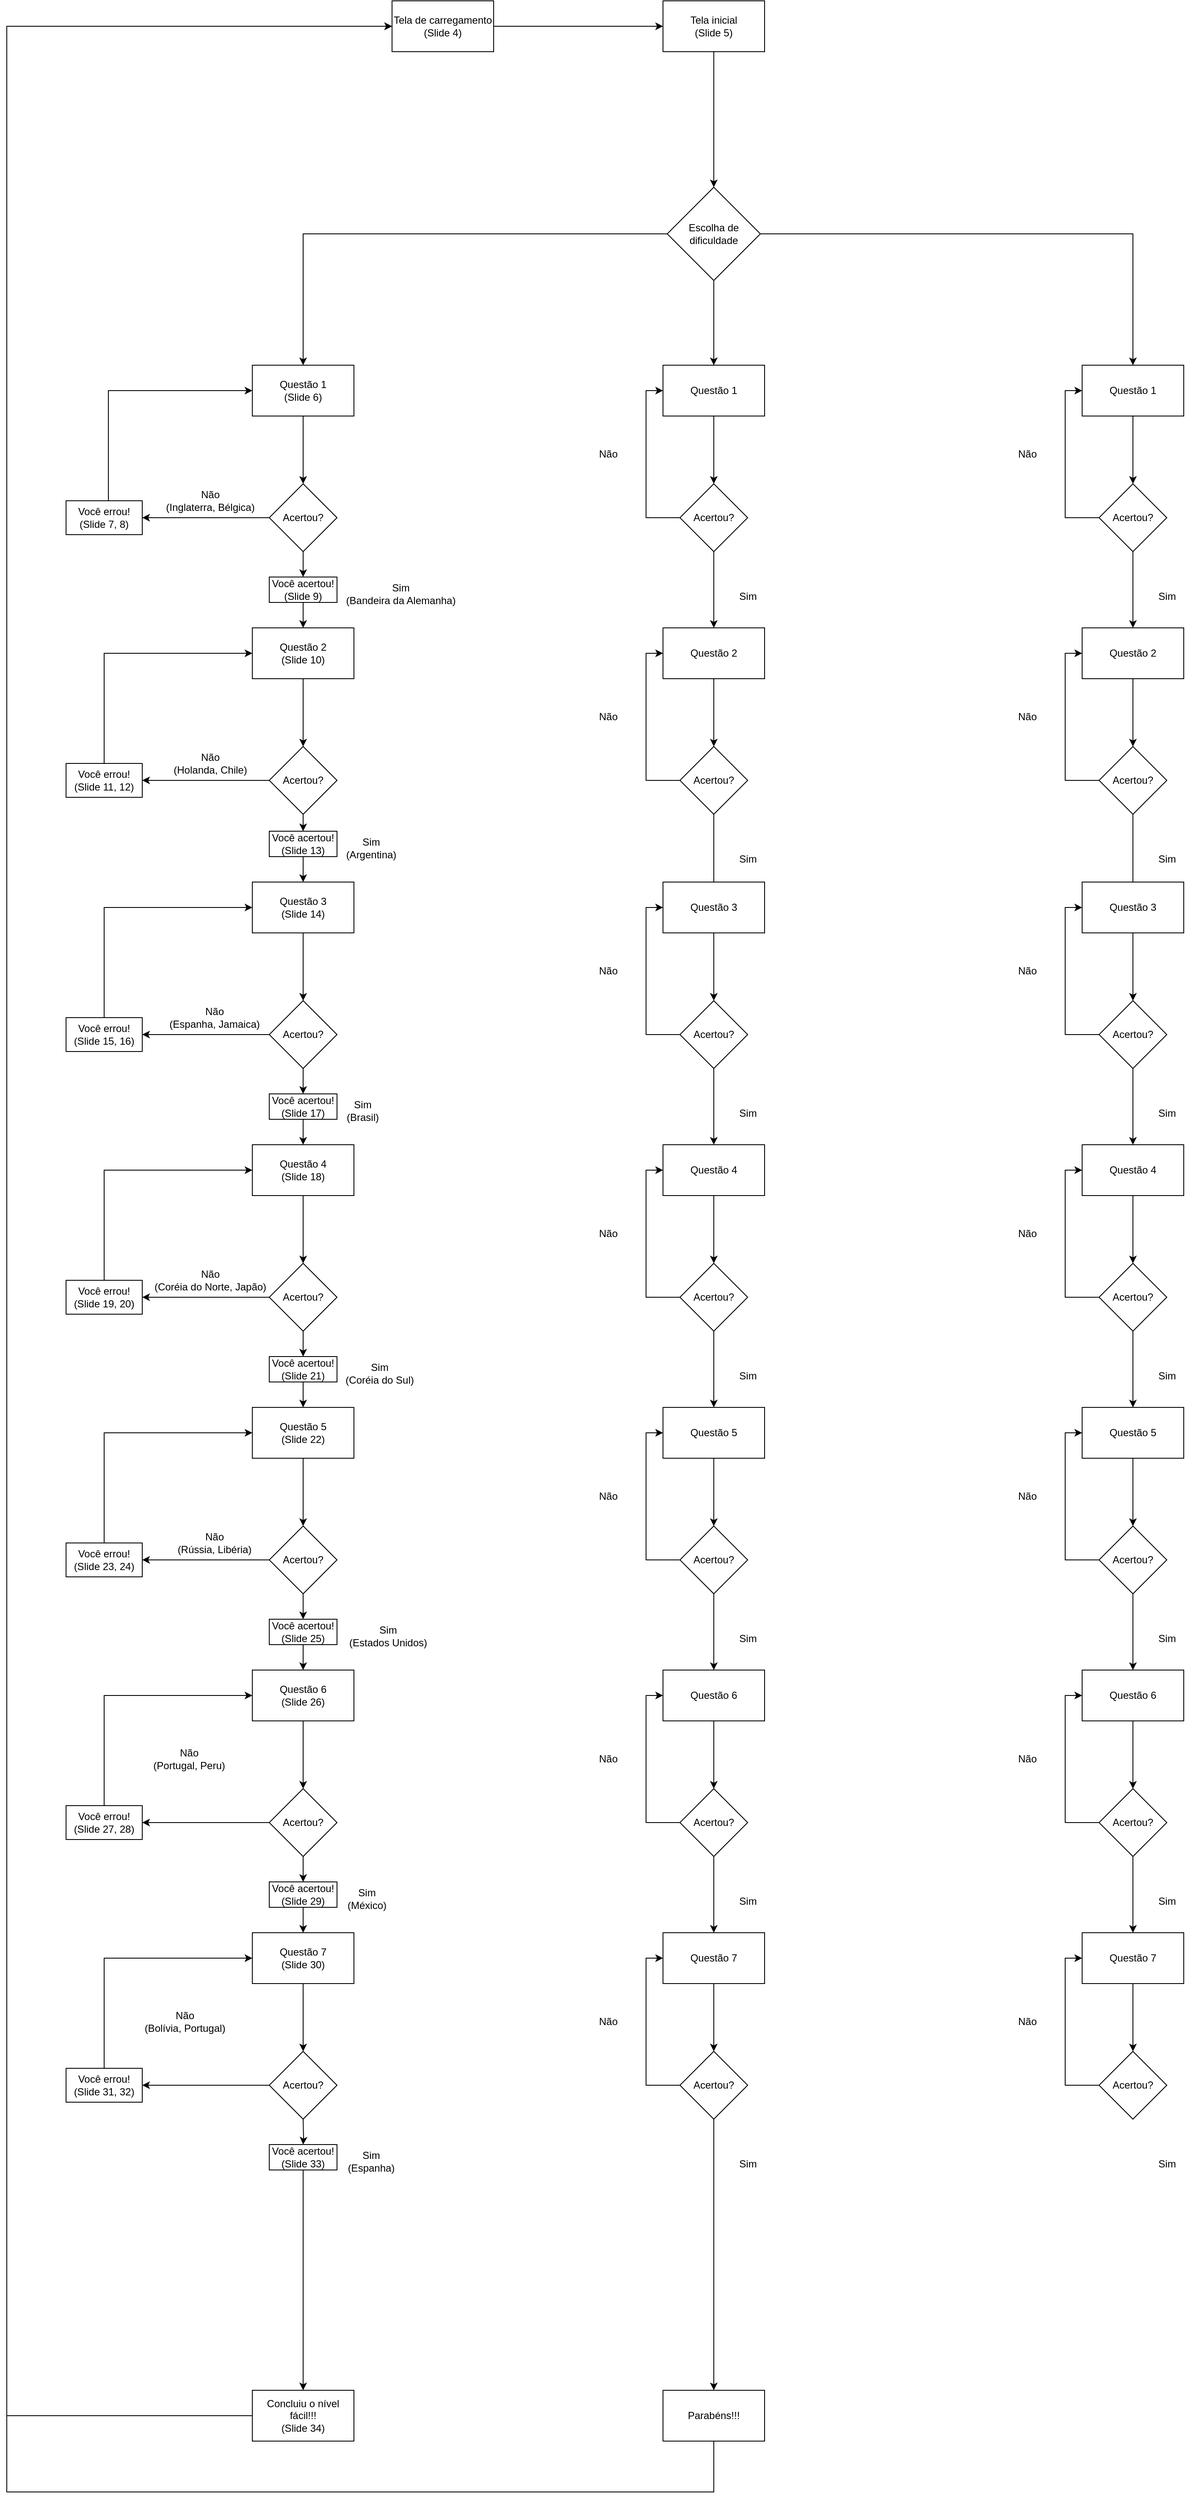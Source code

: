 <mxfile version="24.0.7" type="device">
  <diagram name="Página-1" id="Wtn2aZobMCRMeHRzayWd">
    <mxGraphModel dx="1013" dy="545" grid="1" gridSize="10" guides="1" tooltips="1" connect="1" arrows="1" fold="1" page="1" pageScale="1" pageWidth="2339" pageHeight="3300" math="0" shadow="0">
      <root>
        <mxCell id="0" />
        <mxCell id="1" parent="0" />
        <mxCell id="yA-_8tyoc5Dq8h9AbaSu-4" style="edgeStyle=orthogonalEdgeStyle;rounded=0;orthogonalLoop=1;jettySize=auto;html=1;" edge="1" parent="1" source="yA-_8tyoc5Dq8h9AbaSu-1" target="yA-_8tyoc5Dq8h9AbaSu-2">
          <mxGeometry relative="1" as="geometry" />
        </mxCell>
        <mxCell id="yA-_8tyoc5Dq8h9AbaSu-1" value="Tela de carregamento&lt;div&gt;(Slide 4)&lt;/div&gt;" style="rounded=0;whiteSpace=wrap;html=1;" vertex="1" parent="1">
          <mxGeometry x="515" y="30" width="120" height="60" as="geometry" />
        </mxCell>
        <mxCell id="yA-_8tyoc5Dq8h9AbaSu-5" style="edgeStyle=orthogonalEdgeStyle;rounded=0;orthogonalLoop=1;jettySize=auto;html=1;" edge="1" parent="1" source="yA-_8tyoc5Dq8h9AbaSu-2" target="yA-_8tyoc5Dq8h9AbaSu-3">
          <mxGeometry relative="1" as="geometry" />
        </mxCell>
        <mxCell id="yA-_8tyoc5Dq8h9AbaSu-2" value="Tela inicial&lt;div&gt;(Slide 5)&lt;/div&gt;" style="rounded=0;whiteSpace=wrap;html=1;" vertex="1" parent="1">
          <mxGeometry x="835" y="30" width="120" height="60" as="geometry" />
        </mxCell>
        <mxCell id="yA-_8tyoc5Dq8h9AbaSu-164" style="edgeStyle=orthogonalEdgeStyle;rounded=0;orthogonalLoop=1;jettySize=auto;html=1;exitX=0.5;exitY=1;exitDx=0;exitDy=0;" edge="1" parent="1" source="yA-_8tyoc5Dq8h9AbaSu-3" target="yA-_8tyoc5Dq8h9AbaSu-67">
          <mxGeometry relative="1" as="geometry" />
        </mxCell>
        <mxCell id="yA-_8tyoc5Dq8h9AbaSu-165" style="edgeStyle=orthogonalEdgeStyle;rounded=0;orthogonalLoop=1;jettySize=auto;html=1;" edge="1" parent="1" source="yA-_8tyoc5Dq8h9AbaSu-3" target="yA-_8tyoc5Dq8h9AbaSu-8">
          <mxGeometry relative="1" as="geometry" />
        </mxCell>
        <mxCell id="yA-_8tyoc5Dq8h9AbaSu-166" style="edgeStyle=orthogonalEdgeStyle;rounded=0;orthogonalLoop=1;jettySize=auto;html=1;exitX=1;exitY=0.5;exitDx=0;exitDy=0;" edge="1" parent="1" source="yA-_8tyoc5Dq8h9AbaSu-3" target="yA-_8tyoc5Dq8h9AbaSu-116">
          <mxGeometry relative="1" as="geometry" />
        </mxCell>
        <mxCell id="yA-_8tyoc5Dq8h9AbaSu-3" value="Escolha de dificuldade" style="rhombus;whiteSpace=wrap;html=1;" vertex="1" parent="1">
          <mxGeometry x="840" y="250" width="110" height="110" as="geometry" />
        </mxCell>
        <mxCell id="yA-_8tyoc5Dq8h9AbaSu-12" style="edgeStyle=orthogonalEdgeStyle;rounded=0;orthogonalLoop=1;jettySize=auto;html=1;" edge="1" parent="1" source="yA-_8tyoc5Dq8h9AbaSu-8" target="yA-_8tyoc5Dq8h9AbaSu-11">
          <mxGeometry relative="1" as="geometry" />
        </mxCell>
        <mxCell id="yA-_8tyoc5Dq8h9AbaSu-8" value="Questão 1&lt;div&gt;(Slide 6)&lt;/div&gt;" style="rounded=0;whiteSpace=wrap;html=1;" vertex="1" parent="1">
          <mxGeometry x="350" y="460" width="120" height="60" as="geometry" />
        </mxCell>
        <mxCell id="yA-_8tyoc5Dq8h9AbaSu-170" style="edgeStyle=orthogonalEdgeStyle;rounded=0;orthogonalLoop=1;jettySize=auto;html=1;exitX=0;exitY=0.5;exitDx=0;exitDy=0;entryX=1;entryY=0.5;entryDx=0;entryDy=0;" edge="1" parent="1" source="yA-_8tyoc5Dq8h9AbaSu-11" target="yA-_8tyoc5Dq8h9AbaSu-169">
          <mxGeometry relative="1" as="geometry">
            <mxPoint x="240" y="650" as="targetPoint" />
          </mxGeometry>
        </mxCell>
        <mxCell id="yA-_8tyoc5Dq8h9AbaSu-192" style="edgeStyle=orthogonalEdgeStyle;rounded=0;orthogonalLoop=1;jettySize=auto;html=1;entryX=0.5;entryY=0;entryDx=0;entryDy=0;" edge="1" parent="1" source="yA-_8tyoc5Dq8h9AbaSu-11" target="yA-_8tyoc5Dq8h9AbaSu-191">
          <mxGeometry relative="1" as="geometry" />
        </mxCell>
        <mxCell id="yA-_8tyoc5Dq8h9AbaSu-11" value="Acertou?" style="rhombus;whiteSpace=wrap;html=1;" vertex="1" parent="1">
          <mxGeometry x="370" y="600" width="80" height="80" as="geometry" />
        </mxCell>
        <mxCell id="yA-_8tyoc5Dq8h9AbaSu-15" value="Sim&lt;div&gt;(Bandeira da Alemanha)&lt;/div&gt;" style="text;html=1;align=center;verticalAlign=middle;resizable=0;points=[];autosize=1;strokeColor=none;fillColor=none;" vertex="1" parent="1">
          <mxGeometry x="450" y="710" width="150" height="40" as="geometry" />
        </mxCell>
        <mxCell id="yA-_8tyoc5Dq8h9AbaSu-16" value="Não&lt;div&gt;(Inglaterra, Bélgica)&lt;/div&gt;" style="text;html=1;align=center;verticalAlign=middle;resizable=0;points=[];autosize=1;strokeColor=none;fillColor=none;" vertex="1" parent="1">
          <mxGeometry x="235" y="600" width="130" height="40" as="geometry" />
        </mxCell>
        <mxCell id="yA-_8tyoc5Dq8h9AbaSu-24" style="edgeStyle=orthogonalEdgeStyle;rounded=0;orthogonalLoop=1;jettySize=auto;html=1;" edge="1" parent="1" source="yA-_8tyoc5Dq8h9AbaSu-25" target="yA-_8tyoc5Dq8h9AbaSu-28">
          <mxGeometry relative="1" as="geometry" />
        </mxCell>
        <mxCell id="yA-_8tyoc5Dq8h9AbaSu-25" value="Questão 2&lt;div&gt;(Slide 10)&lt;/div&gt;" style="rounded=0;whiteSpace=wrap;html=1;" vertex="1" parent="1">
          <mxGeometry x="350" y="770" width="120" height="60" as="geometry" />
        </mxCell>
        <mxCell id="yA-_8tyoc5Dq8h9AbaSu-177" style="edgeStyle=orthogonalEdgeStyle;rounded=0;orthogonalLoop=1;jettySize=auto;html=1;exitX=0;exitY=0.5;exitDx=0;exitDy=0;entryX=1;entryY=0.5;entryDx=0;entryDy=0;" edge="1" parent="1" source="yA-_8tyoc5Dq8h9AbaSu-28" target="yA-_8tyoc5Dq8h9AbaSu-172">
          <mxGeometry relative="1" as="geometry" />
        </mxCell>
        <mxCell id="yA-_8tyoc5Dq8h9AbaSu-28" value="Acertou?" style="rhombus;whiteSpace=wrap;html=1;" vertex="1" parent="1">
          <mxGeometry x="370" y="910" width="80" height="80" as="geometry" />
        </mxCell>
        <mxCell id="yA-_8tyoc5Dq8h9AbaSu-29" value="Sim&lt;div&gt;(Argentina)&lt;/div&gt;" style="text;html=1;align=center;verticalAlign=middle;resizable=0;points=[];autosize=1;strokeColor=none;fillColor=none;" vertex="1" parent="1">
          <mxGeometry x="450" y="1010" width="80" height="40" as="geometry" />
        </mxCell>
        <mxCell id="yA-_8tyoc5Dq8h9AbaSu-30" value="Não&lt;div&gt;(Holanda, Chile)&lt;/div&gt;" style="text;html=1;align=center;verticalAlign=middle;resizable=0;points=[];autosize=1;strokeColor=none;fillColor=none;" vertex="1" parent="1">
          <mxGeometry x="245" y="910" width="110" height="40" as="geometry" />
        </mxCell>
        <mxCell id="yA-_8tyoc5Dq8h9AbaSu-31" style="edgeStyle=orthogonalEdgeStyle;rounded=0;orthogonalLoop=1;jettySize=auto;html=1;" edge="1" parent="1" source="yA-_8tyoc5Dq8h9AbaSu-32" target="yA-_8tyoc5Dq8h9AbaSu-35">
          <mxGeometry relative="1" as="geometry" />
        </mxCell>
        <mxCell id="yA-_8tyoc5Dq8h9AbaSu-32" value="Questão 3&lt;div&gt;(Slide 14)&lt;/div&gt;" style="rounded=0;whiteSpace=wrap;html=1;" vertex="1" parent="1">
          <mxGeometry x="350" y="1070" width="120" height="60" as="geometry" />
        </mxCell>
        <mxCell id="yA-_8tyoc5Dq8h9AbaSu-179" style="edgeStyle=orthogonalEdgeStyle;rounded=0;orthogonalLoop=1;jettySize=auto;html=1;exitX=0;exitY=0.5;exitDx=0;exitDy=0;entryX=1;entryY=0.5;entryDx=0;entryDy=0;" edge="1" parent="1" source="yA-_8tyoc5Dq8h9AbaSu-35" target="yA-_8tyoc5Dq8h9AbaSu-173">
          <mxGeometry relative="1" as="geometry" />
        </mxCell>
        <mxCell id="yA-_8tyoc5Dq8h9AbaSu-35" value="Acertou?" style="rhombus;whiteSpace=wrap;html=1;" vertex="1" parent="1">
          <mxGeometry x="370" y="1210" width="80" height="80" as="geometry" />
        </mxCell>
        <mxCell id="yA-_8tyoc5Dq8h9AbaSu-36" value="Sim&lt;div&gt;(Brasil)&lt;/div&gt;" style="text;html=1;align=center;verticalAlign=middle;resizable=0;points=[];autosize=1;strokeColor=none;fillColor=none;" vertex="1" parent="1">
          <mxGeometry x="450" y="1320" width="60" height="40" as="geometry" />
        </mxCell>
        <mxCell id="yA-_8tyoc5Dq8h9AbaSu-37" value="Não&lt;div&gt;(Espanha, Jamaica)&lt;/div&gt;" style="text;html=1;align=center;verticalAlign=middle;resizable=0;points=[];autosize=1;strokeColor=none;fillColor=none;" vertex="1" parent="1">
          <mxGeometry x="240" y="1210" width="130" height="40" as="geometry" />
        </mxCell>
        <mxCell id="yA-_8tyoc5Dq8h9AbaSu-38" style="edgeStyle=orthogonalEdgeStyle;rounded=0;orthogonalLoop=1;jettySize=auto;html=1;" edge="1" parent="1" source="yA-_8tyoc5Dq8h9AbaSu-39" target="yA-_8tyoc5Dq8h9AbaSu-42">
          <mxGeometry relative="1" as="geometry" />
        </mxCell>
        <mxCell id="yA-_8tyoc5Dq8h9AbaSu-39" value="Questão 4&lt;div&gt;(Slide 18)&lt;/div&gt;" style="rounded=0;whiteSpace=wrap;html=1;" vertex="1" parent="1">
          <mxGeometry x="350" y="1380" width="120" height="60" as="geometry" />
        </mxCell>
        <mxCell id="yA-_8tyoc5Dq8h9AbaSu-181" style="edgeStyle=orthogonalEdgeStyle;rounded=0;orthogonalLoop=1;jettySize=auto;html=1;exitX=0;exitY=0.5;exitDx=0;exitDy=0;" edge="1" parent="1" source="yA-_8tyoc5Dq8h9AbaSu-42" target="yA-_8tyoc5Dq8h9AbaSu-174">
          <mxGeometry relative="1" as="geometry" />
        </mxCell>
        <mxCell id="yA-_8tyoc5Dq8h9AbaSu-42" value="Acertou?" style="rhombus;whiteSpace=wrap;html=1;" vertex="1" parent="1">
          <mxGeometry x="370" y="1520" width="80" height="80" as="geometry" />
        </mxCell>
        <mxCell id="yA-_8tyoc5Dq8h9AbaSu-43" value="Sim&lt;div&gt;(Coréia do Sul)&lt;/div&gt;" style="text;html=1;align=center;verticalAlign=middle;resizable=0;points=[];autosize=1;strokeColor=none;fillColor=none;" vertex="1" parent="1">
          <mxGeometry x="450" y="1630" width="100" height="40" as="geometry" />
        </mxCell>
        <mxCell id="yA-_8tyoc5Dq8h9AbaSu-44" value="Não&lt;div&gt;(Coréia do Norte, Japão)&lt;/div&gt;" style="text;html=1;align=center;verticalAlign=middle;resizable=0;points=[];autosize=1;strokeColor=none;fillColor=none;" vertex="1" parent="1">
          <mxGeometry x="220" y="1520" width="160" height="40" as="geometry" />
        </mxCell>
        <mxCell id="yA-_8tyoc5Dq8h9AbaSu-45" style="edgeStyle=orthogonalEdgeStyle;rounded=0;orthogonalLoop=1;jettySize=auto;html=1;" edge="1" parent="1" source="yA-_8tyoc5Dq8h9AbaSu-46" target="yA-_8tyoc5Dq8h9AbaSu-49">
          <mxGeometry relative="1" as="geometry" />
        </mxCell>
        <mxCell id="yA-_8tyoc5Dq8h9AbaSu-46" value="Questão 5&lt;div&gt;(Slide 22)&lt;/div&gt;" style="rounded=0;whiteSpace=wrap;html=1;" vertex="1" parent="1">
          <mxGeometry x="350" y="1690" width="120" height="60" as="geometry" />
        </mxCell>
        <mxCell id="yA-_8tyoc5Dq8h9AbaSu-183" style="edgeStyle=orthogonalEdgeStyle;rounded=0;orthogonalLoop=1;jettySize=auto;html=1;exitX=0;exitY=0.5;exitDx=0;exitDy=0;entryX=1;entryY=0.5;entryDx=0;entryDy=0;" edge="1" parent="1" source="yA-_8tyoc5Dq8h9AbaSu-49" target="yA-_8tyoc5Dq8h9AbaSu-175">
          <mxGeometry relative="1" as="geometry" />
        </mxCell>
        <mxCell id="yA-_8tyoc5Dq8h9AbaSu-49" value="Acertou?" style="rhombus;whiteSpace=wrap;html=1;" vertex="1" parent="1">
          <mxGeometry x="370" y="1830" width="80" height="80" as="geometry" />
        </mxCell>
        <mxCell id="yA-_8tyoc5Dq8h9AbaSu-50" value="Sim&lt;div&gt;(Estados Unidos)&lt;/div&gt;" style="text;html=1;align=center;verticalAlign=middle;resizable=0;points=[];autosize=1;strokeColor=none;fillColor=none;" vertex="1" parent="1">
          <mxGeometry x="450" y="1940" width="120" height="40" as="geometry" />
        </mxCell>
        <mxCell id="yA-_8tyoc5Dq8h9AbaSu-51" value="Não&lt;div&gt;(Rússia, Libéria)&lt;/div&gt;" style="text;html=1;align=center;verticalAlign=middle;resizable=0;points=[];autosize=1;strokeColor=none;fillColor=none;" vertex="1" parent="1">
          <mxGeometry x="250" y="1830" width="110" height="40" as="geometry" />
        </mxCell>
        <mxCell id="yA-_8tyoc5Dq8h9AbaSu-52" style="edgeStyle=orthogonalEdgeStyle;rounded=0;orthogonalLoop=1;jettySize=auto;html=1;" edge="1" parent="1" source="yA-_8tyoc5Dq8h9AbaSu-53" target="yA-_8tyoc5Dq8h9AbaSu-56">
          <mxGeometry relative="1" as="geometry" />
        </mxCell>
        <mxCell id="yA-_8tyoc5Dq8h9AbaSu-53" value="Questão 6&lt;div&gt;(Slide 26)&lt;/div&gt;" style="rounded=0;whiteSpace=wrap;html=1;" vertex="1" parent="1">
          <mxGeometry x="350" y="2000" width="120" height="60" as="geometry" />
        </mxCell>
        <mxCell id="yA-_8tyoc5Dq8h9AbaSu-185" style="edgeStyle=orthogonalEdgeStyle;rounded=0;orthogonalLoop=1;jettySize=auto;html=1;exitX=0;exitY=0.5;exitDx=0;exitDy=0;entryX=1;entryY=0.5;entryDx=0;entryDy=0;" edge="1" parent="1" source="yA-_8tyoc5Dq8h9AbaSu-56" target="yA-_8tyoc5Dq8h9AbaSu-176">
          <mxGeometry relative="1" as="geometry" />
        </mxCell>
        <mxCell id="yA-_8tyoc5Dq8h9AbaSu-56" value="Acertou?" style="rhombus;whiteSpace=wrap;html=1;" vertex="1" parent="1">
          <mxGeometry x="370" y="2140" width="80" height="80" as="geometry" />
        </mxCell>
        <mxCell id="yA-_8tyoc5Dq8h9AbaSu-57" value="Sim&lt;div&gt;(México)&lt;/div&gt;" style="text;html=1;align=center;verticalAlign=middle;resizable=0;points=[];autosize=1;strokeColor=none;fillColor=none;" vertex="1" parent="1">
          <mxGeometry x="450" y="2250" width="70" height="40" as="geometry" />
        </mxCell>
        <mxCell id="yA-_8tyoc5Dq8h9AbaSu-58" value="Não&lt;div&gt;(Portugal, Peru)&lt;/div&gt;" style="text;html=1;align=center;verticalAlign=middle;resizable=0;points=[];autosize=1;strokeColor=none;fillColor=none;" vertex="1" parent="1">
          <mxGeometry x="220" y="2085" width="110" height="40" as="geometry" />
        </mxCell>
        <mxCell id="yA-_8tyoc5Dq8h9AbaSu-59" style="edgeStyle=orthogonalEdgeStyle;rounded=0;orthogonalLoop=1;jettySize=auto;html=1;" edge="1" parent="1" source="yA-_8tyoc5Dq8h9AbaSu-60" target="yA-_8tyoc5Dq8h9AbaSu-63">
          <mxGeometry relative="1" as="geometry" />
        </mxCell>
        <mxCell id="yA-_8tyoc5Dq8h9AbaSu-60" value="Questão 7&lt;div&gt;(Slide 30)&lt;/div&gt;" style="rounded=0;whiteSpace=wrap;html=1;" vertex="1" parent="1">
          <mxGeometry x="350" y="2310" width="120" height="60" as="geometry" />
        </mxCell>
        <mxCell id="yA-_8tyoc5Dq8h9AbaSu-188" style="edgeStyle=orthogonalEdgeStyle;rounded=0;orthogonalLoop=1;jettySize=auto;html=1;exitX=0;exitY=0.5;exitDx=0;exitDy=0;entryX=1;entryY=0.5;entryDx=0;entryDy=0;" edge="1" parent="1" source="yA-_8tyoc5Dq8h9AbaSu-63" target="yA-_8tyoc5Dq8h9AbaSu-187">
          <mxGeometry relative="1" as="geometry" />
        </mxCell>
        <mxCell id="yA-_8tyoc5Dq8h9AbaSu-63" value="Acertou?" style="rhombus;whiteSpace=wrap;html=1;" vertex="1" parent="1">
          <mxGeometry x="370" y="2450" width="80" height="80" as="geometry" />
        </mxCell>
        <mxCell id="yA-_8tyoc5Dq8h9AbaSu-64" value="Sim&lt;div&gt;(Espanha)&lt;/div&gt;" style="text;html=1;align=center;verticalAlign=middle;resizable=0;points=[];autosize=1;strokeColor=none;fillColor=none;" vertex="1" parent="1">
          <mxGeometry x="450" y="2560" width="80" height="40" as="geometry" />
        </mxCell>
        <mxCell id="yA-_8tyoc5Dq8h9AbaSu-65" value="Não&lt;div&gt;(Bolívia, Portugal)&lt;/div&gt;" style="text;html=1;align=center;verticalAlign=middle;resizable=0;points=[];autosize=1;strokeColor=none;fillColor=none;" vertex="1" parent="1">
          <mxGeometry x="210" y="2395" width="120" height="40" as="geometry" />
        </mxCell>
        <mxCell id="yA-_8tyoc5Dq8h9AbaSu-66" style="edgeStyle=orthogonalEdgeStyle;rounded=0;orthogonalLoop=1;jettySize=auto;html=1;" edge="1" parent="1" source="yA-_8tyoc5Dq8h9AbaSu-67" target="yA-_8tyoc5Dq8h9AbaSu-70">
          <mxGeometry relative="1" as="geometry" />
        </mxCell>
        <mxCell id="yA-_8tyoc5Dq8h9AbaSu-67" value="Questão 1" style="rounded=0;whiteSpace=wrap;html=1;" vertex="1" parent="1">
          <mxGeometry x="835" y="460" width="120" height="60" as="geometry" />
        </mxCell>
        <mxCell id="yA-_8tyoc5Dq8h9AbaSu-68" style="edgeStyle=orthogonalEdgeStyle;rounded=0;orthogonalLoop=1;jettySize=auto;html=1;entryX=0;entryY=0.5;entryDx=0;entryDy=0;" edge="1" parent="1" source="yA-_8tyoc5Dq8h9AbaSu-70" target="yA-_8tyoc5Dq8h9AbaSu-67">
          <mxGeometry relative="1" as="geometry">
            <Array as="points">
              <mxPoint x="815" y="640" />
              <mxPoint x="815" y="490" />
            </Array>
          </mxGeometry>
        </mxCell>
        <mxCell id="yA-_8tyoc5Dq8h9AbaSu-69" style="edgeStyle=orthogonalEdgeStyle;rounded=0;orthogonalLoop=1;jettySize=auto;html=1;" edge="1" parent="1" source="yA-_8tyoc5Dq8h9AbaSu-70">
          <mxGeometry relative="1" as="geometry">
            <mxPoint x="895" y="770" as="targetPoint" />
          </mxGeometry>
        </mxCell>
        <mxCell id="yA-_8tyoc5Dq8h9AbaSu-70" value="Acertou?" style="rhombus;whiteSpace=wrap;html=1;" vertex="1" parent="1">
          <mxGeometry x="855" y="600" width="80" height="80" as="geometry" />
        </mxCell>
        <mxCell id="yA-_8tyoc5Dq8h9AbaSu-71" value="Sim" style="text;html=1;align=center;verticalAlign=middle;resizable=0;points=[];autosize=1;strokeColor=none;fillColor=none;" vertex="1" parent="1">
          <mxGeometry x="915" y="718" width="40" height="30" as="geometry" />
        </mxCell>
        <mxCell id="yA-_8tyoc5Dq8h9AbaSu-72" value="Não" style="text;html=1;align=center;verticalAlign=middle;resizable=0;points=[];autosize=1;strokeColor=none;fillColor=none;" vertex="1" parent="1">
          <mxGeometry x="745" y="550" width="50" height="30" as="geometry" />
        </mxCell>
        <mxCell id="yA-_8tyoc5Dq8h9AbaSu-73" style="edgeStyle=orthogonalEdgeStyle;rounded=0;orthogonalLoop=1;jettySize=auto;html=1;" edge="1" parent="1" source="yA-_8tyoc5Dq8h9AbaSu-74" target="yA-_8tyoc5Dq8h9AbaSu-77">
          <mxGeometry relative="1" as="geometry" />
        </mxCell>
        <mxCell id="yA-_8tyoc5Dq8h9AbaSu-74" value="Questão 2" style="rounded=0;whiteSpace=wrap;html=1;" vertex="1" parent="1">
          <mxGeometry x="835" y="770" width="120" height="60" as="geometry" />
        </mxCell>
        <mxCell id="yA-_8tyoc5Dq8h9AbaSu-75" style="edgeStyle=orthogonalEdgeStyle;rounded=0;orthogonalLoop=1;jettySize=auto;html=1;entryX=0;entryY=0.5;entryDx=0;entryDy=0;" edge="1" parent="1" source="yA-_8tyoc5Dq8h9AbaSu-77" target="yA-_8tyoc5Dq8h9AbaSu-74">
          <mxGeometry relative="1" as="geometry">
            <Array as="points">
              <mxPoint x="815" y="950" />
              <mxPoint x="815" y="800" />
            </Array>
          </mxGeometry>
        </mxCell>
        <mxCell id="yA-_8tyoc5Dq8h9AbaSu-76" style="edgeStyle=orthogonalEdgeStyle;rounded=0;orthogonalLoop=1;jettySize=auto;html=1;" edge="1" parent="1" source="yA-_8tyoc5Dq8h9AbaSu-77">
          <mxGeometry relative="1" as="geometry">
            <mxPoint x="895" y="1080" as="targetPoint" />
          </mxGeometry>
        </mxCell>
        <mxCell id="yA-_8tyoc5Dq8h9AbaSu-77" value="Acertou?" style="rhombus;whiteSpace=wrap;html=1;" vertex="1" parent="1">
          <mxGeometry x="855" y="910" width="80" height="80" as="geometry" />
        </mxCell>
        <mxCell id="yA-_8tyoc5Dq8h9AbaSu-78" value="Sim" style="text;html=1;align=center;verticalAlign=middle;resizable=0;points=[];autosize=1;strokeColor=none;fillColor=none;" vertex="1" parent="1">
          <mxGeometry x="915" y="1028" width="40" height="30" as="geometry" />
        </mxCell>
        <mxCell id="yA-_8tyoc5Dq8h9AbaSu-79" value="Não" style="text;html=1;align=center;verticalAlign=middle;resizable=0;points=[];autosize=1;strokeColor=none;fillColor=none;" vertex="1" parent="1">
          <mxGeometry x="745" y="860" width="50" height="30" as="geometry" />
        </mxCell>
        <mxCell id="yA-_8tyoc5Dq8h9AbaSu-80" style="edgeStyle=orthogonalEdgeStyle;rounded=0;orthogonalLoop=1;jettySize=auto;html=1;" edge="1" parent="1" source="yA-_8tyoc5Dq8h9AbaSu-81" target="yA-_8tyoc5Dq8h9AbaSu-84">
          <mxGeometry relative="1" as="geometry" />
        </mxCell>
        <mxCell id="yA-_8tyoc5Dq8h9AbaSu-81" value="Questão 3" style="rounded=0;whiteSpace=wrap;html=1;" vertex="1" parent="1">
          <mxGeometry x="835" y="1070" width="120" height="60" as="geometry" />
        </mxCell>
        <mxCell id="yA-_8tyoc5Dq8h9AbaSu-82" style="edgeStyle=orthogonalEdgeStyle;rounded=0;orthogonalLoop=1;jettySize=auto;html=1;entryX=0;entryY=0.5;entryDx=0;entryDy=0;" edge="1" parent="1" source="yA-_8tyoc5Dq8h9AbaSu-84" target="yA-_8tyoc5Dq8h9AbaSu-81">
          <mxGeometry relative="1" as="geometry">
            <Array as="points">
              <mxPoint x="815" y="1250" />
              <mxPoint x="815" y="1100" />
            </Array>
          </mxGeometry>
        </mxCell>
        <mxCell id="yA-_8tyoc5Dq8h9AbaSu-83" style="edgeStyle=orthogonalEdgeStyle;rounded=0;orthogonalLoop=1;jettySize=auto;html=1;" edge="1" parent="1" source="yA-_8tyoc5Dq8h9AbaSu-84">
          <mxGeometry relative="1" as="geometry">
            <mxPoint x="895" y="1380" as="targetPoint" />
          </mxGeometry>
        </mxCell>
        <mxCell id="yA-_8tyoc5Dq8h9AbaSu-84" value="Acertou?" style="rhombus;whiteSpace=wrap;html=1;" vertex="1" parent="1">
          <mxGeometry x="855" y="1210" width="80" height="80" as="geometry" />
        </mxCell>
        <mxCell id="yA-_8tyoc5Dq8h9AbaSu-85" value="Sim" style="text;html=1;align=center;verticalAlign=middle;resizable=0;points=[];autosize=1;strokeColor=none;fillColor=none;" vertex="1" parent="1">
          <mxGeometry x="915" y="1328" width="40" height="30" as="geometry" />
        </mxCell>
        <mxCell id="yA-_8tyoc5Dq8h9AbaSu-86" value="Não" style="text;html=1;align=center;verticalAlign=middle;resizable=0;points=[];autosize=1;strokeColor=none;fillColor=none;" vertex="1" parent="1">
          <mxGeometry x="745" y="1160" width="50" height="30" as="geometry" />
        </mxCell>
        <mxCell id="yA-_8tyoc5Dq8h9AbaSu-87" style="edgeStyle=orthogonalEdgeStyle;rounded=0;orthogonalLoop=1;jettySize=auto;html=1;" edge="1" parent="1" source="yA-_8tyoc5Dq8h9AbaSu-88" target="yA-_8tyoc5Dq8h9AbaSu-91">
          <mxGeometry relative="1" as="geometry" />
        </mxCell>
        <mxCell id="yA-_8tyoc5Dq8h9AbaSu-88" value="Questão 4" style="rounded=0;whiteSpace=wrap;html=1;" vertex="1" parent="1">
          <mxGeometry x="835" y="1380" width="120" height="60" as="geometry" />
        </mxCell>
        <mxCell id="yA-_8tyoc5Dq8h9AbaSu-89" style="edgeStyle=orthogonalEdgeStyle;rounded=0;orthogonalLoop=1;jettySize=auto;html=1;entryX=0;entryY=0.5;entryDx=0;entryDy=0;" edge="1" parent="1" source="yA-_8tyoc5Dq8h9AbaSu-91" target="yA-_8tyoc5Dq8h9AbaSu-88">
          <mxGeometry relative="1" as="geometry">
            <Array as="points">
              <mxPoint x="815" y="1560" />
              <mxPoint x="815" y="1410" />
            </Array>
          </mxGeometry>
        </mxCell>
        <mxCell id="yA-_8tyoc5Dq8h9AbaSu-90" style="edgeStyle=orthogonalEdgeStyle;rounded=0;orthogonalLoop=1;jettySize=auto;html=1;" edge="1" parent="1" source="yA-_8tyoc5Dq8h9AbaSu-91">
          <mxGeometry relative="1" as="geometry">
            <mxPoint x="895" y="1690" as="targetPoint" />
          </mxGeometry>
        </mxCell>
        <mxCell id="yA-_8tyoc5Dq8h9AbaSu-91" value="Acertou?" style="rhombus;whiteSpace=wrap;html=1;" vertex="1" parent="1">
          <mxGeometry x="855" y="1520" width="80" height="80" as="geometry" />
        </mxCell>
        <mxCell id="yA-_8tyoc5Dq8h9AbaSu-92" value="Sim" style="text;html=1;align=center;verticalAlign=middle;resizable=0;points=[];autosize=1;strokeColor=none;fillColor=none;" vertex="1" parent="1">
          <mxGeometry x="915" y="1638" width="40" height="30" as="geometry" />
        </mxCell>
        <mxCell id="yA-_8tyoc5Dq8h9AbaSu-93" value="Não" style="text;html=1;align=center;verticalAlign=middle;resizable=0;points=[];autosize=1;strokeColor=none;fillColor=none;" vertex="1" parent="1">
          <mxGeometry x="745" y="1470" width="50" height="30" as="geometry" />
        </mxCell>
        <mxCell id="yA-_8tyoc5Dq8h9AbaSu-94" style="edgeStyle=orthogonalEdgeStyle;rounded=0;orthogonalLoop=1;jettySize=auto;html=1;" edge="1" parent="1" source="yA-_8tyoc5Dq8h9AbaSu-95" target="yA-_8tyoc5Dq8h9AbaSu-98">
          <mxGeometry relative="1" as="geometry" />
        </mxCell>
        <mxCell id="yA-_8tyoc5Dq8h9AbaSu-95" value="Questão 5" style="rounded=0;whiteSpace=wrap;html=1;" vertex="1" parent="1">
          <mxGeometry x="835" y="1690" width="120" height="60" as="geometry" />
        </mxCell>
        <mxCell id="yA-_8tyoc5Dq8h9AbaSu-96" style="edgeStyle=orthogonalEdgeStyle;rounded=0;orthogonalLoop=1;jettySize=auto;html=1;entryX=0;entryY=0.5;entryDx=0;entryDy=0;" edge="1" parent="1" source="yA-_8tyoc5Dq8h9AbaSu-98" target="yA-_8tyoc5Dq8h9AbaSu-95">
          <mxGeometry relative="1" as="geometry">
            <Array as="points">
              <mxPoint x="815" y="1870" />
              <mxPoint x="815" y="1720" />
            </Array>
          </mxGeometry>
        </mxCell>
        <mxCell id="yA-_8tyoc5Dq8h9AbaSu-97" style="edgeStyle=orthogonalEdgeStyle;rounded=0;orthogonalLoop=1;jettySize=auto;html=1;" edge="1" parent="1" source="yA-_8tyoc5Dq8h9AbaSu-98">
          <mxGeometry relative="1" as="geometry">
            <mxPoint x="895" y="2000" as="targetPoint" />
          </mxGeometry>
        </mxCell>
        <mxCell id="yA-_8tyoc5Dq8h9AbaSu-98" value="Acertou?" style="rhombus;whiteSpace=wrap;html=1;" vertex="1" parent="1">
          <mxGeometry x="855" y="1830" width="80" height="80" as="geometry" />
        </mxCell>
        <mxCell id="yA-_8tyoc5Dq8h9AbaSu-99" value="Sim" style="text;html=1;align=center;verticalAlign=middle;resizable=0;points=[];autosize=1;strokeColor=none;fillColor=none;" vertex="1" parent="1">
          <mxGeometry x="915" y="1948" width="40" height="30" as="geometry" />
        </mxCell>
        <mxCell id="yA-_8tyoc5Dq8h9AbaSu-100" value="Não" style="text;html=1;align=center;verticalAlign=middle;resizable=0;points=[];autosize=1;strokeColor=none;fillColor=none;" vertex="1" parent="1">
          <mxGeometry x="745" y="1780" width="50" height="30" as="geometry" />
        </mxCell>
        <mxCell id="yA-_8tyoc5Dq8h9AbaSu-101" style="edgeStyle=orthogonalEdgeStyle;rounded=0;orthogonalLoop=1;jettySize=auto;html=1;" edge="1" parent="1" source="yA-_8tyoc5Dq8h9AbaSu-102" target="yA-_8tyoc5Dq8h9AbaSu-105">
          <mxGeometry relative="1" as="geometry" />
        </mxCell>
        <mxCell id="yA-_8tyoc5Dq8h9AbaSu-102" value="Questão 6" style="rounded=0;whiteSpace=wrap;html=1;" vertex="1" parent="1">
          <mxGeometry x="835" y="2000" width="120" height="60" as="geometry" />
        </mxCell>
        <mxCell id="yA-_8tyoc5Dq8h9AbaSu-103" style="edgeStyle=orthogonalEdgeStyle;rounded=0;orthogonalLoop=1;jettySize=auto;html=1;entryX=0;entryY=0.5;entryDx=0;entryDy=0;" edge="1" parent="1" source="yA-_8tyoc5Dq8h9AbaSu-105" target="yA-_8tyoc5Dq8h9AbaSu-102">
          <mxGeometry relative="1" as="geometry">
            <Array as="points">
              <mxPoint x="815" y="2180" />
              <mxPoint x="815" y="2030" />
            </Array>
          </mxGeometry>
        </mxCell>
        <mxCell id="yA-_8tyoc5Dq8h9AbaSu-104" style="edgeStyle=orthogonalEdgeStyle;rounded=0;orthogonalLoop=1;jettySize=auto;html=1;" edge="1" parent="1" source="yA-_8tyoc5Dq8h9AbaSu-105">
          <mxGeometry relative="1" as="geometry">
            <mxPoint x="895" y="2310" as="targetPoint" />
          </mxGeometry>
        </mxCell>
        <mxCell id="yA-_8tyoc5Dq8h9AbaSu-105" value="Acertou?" style="rhombus;whiteSpace=wrap;html=1;" vertex="1" parent="1">
          <mxGeometry x="855" y="2140" width="80" height="80" as="geometry" />
        </mxCell>
        <mxCell id="yA-_8tyoc5Dq8h9AbaSu-106" value="Sim" style="text;html=1;align=center;verticalAlign=middle;resizable=0;points=[];autosize=1;strokeColor=none;fillColor=none;" vertex="1" parent="1">
          <mxGeometry x="915" y="2258" width="40" height="30" as="geometry" />
        </mxCell>
        <mxCell id="yA-_8tyoc5Dq8h9AbaSu-107" value="Não" style="text;html=1;align=center;verticalAlign=middle;resizable=0;points=[];autosize=1;strokeColor=none;fillColor=none;" vertex="1" parent="1">
          <mxGeometry x="745" y="2090" width="50" height="30" as="geometry" />
        </mxCell>
        <mxCell id="yA-_8tyoc5Dq8h9AbaSu-108" style="edgeStyle=orthogonalEdgeStyle;rounded=0;orthogonalLoop=1;jettySize=auto;html=1;" edge="1" parent="1" source="yA-_8tyoc5Dq8h9AbaSu-109" target="yA-_8tyoc5Dq8h9AbaSu-112">
          <mxGeometry relative="1" as="geometry" />
        </mxCell>
        <mxCell id="yA-_8tyoc5Dq8h9AbaSu-109" value="Questão 7" style="rounded=0;whiteSpace=wrap;html=1;" vertex="1" parent="1">
          <mxGeometry x="835" y="2310" width="120" height="60" as="geometry" />
        </mxCell>
        <mxCell id="yA-_8tyoc5Dq8h9AbaSu-110" style="edgeStyle=orthogonalEdgeStyle;rounded=0;orthogonalLoop=1;jettySize=auto;html=1;entryX=0;entryY=0.5;entryDx=0;entryDy=0;" edge="1" parent="1" source="yA-_8tyoc5Dq8h9AbaSu-112" target="yA-_8tyoc5Dq8h9AbaSu-109">
          <mxGeometry relative="1" as="geometry">
            <Array as="points">
              <mxPoint x="815" y="2490" />
              <mxPoint x="815" y="2340" />
            </Array>
          </mxGeometry>
        </mxCell>
        <mxCell id="yA-_8tyoc5Dq8h9AbaSu-111" style="edgeStyle=orthogonalEdgeStyle;rounded=0;orthogonalLoop=1;jettySize=auto;html=1;" edge="1" parent="1" source="yA-_8tyoc5Dq8h9AbaSu-112" target="yA-_8tyoc5Dq8h9AbaSu-167">
          <mxGeometry relative="1" as="geometry">
            <mxPoint x="895" y="2620" as="targetPoint" />
          </mxGeometry>
        </mxCell>
        <mxCell id="yA-_8tyoc5Dq8h9AbaSu-112" value="Acertou?" style="rhombus;whiteSpace=wrap;html=1;" vertex="1" parent="1">
          <mxGeometry x="855" y="2450" width="80" height="80" as="geometry" />
        </mxCell>
        <mxCell id="yA-_8tyoc5Dq8h9AbaSu-113" value="Sim" style="text;html=1;align=center;verticalAlign=middle;resizable=0;points=[];autosize=1;strokeColor=none;fillColor=none;" vertex="1" parent="1">
          <mxGeometry x="915" y="2568" width="40" height="30" as="geometry" />
        </mxCell>
        <mxCell id="yA-_8tyoc5Dq8h9AbaSu-114" value="Não" style="text;html=1;align=center;verticalAlign=middle;resizable=0;points=[];autosize=1;strokeColor=none;fillColor=none;" vertex="1" parent="1">
          <mxGeometry x="745" y="2400" width="50" height="30" as="geometry" />
        </mxCell>
        <mxCell id="yA-_8tyoc5Dq8h9AbaSu-115" style="edgeStyle=orthogonalEdgeStyle;rounded=0;orthogonalLoop=1;jettySize=auto;html=1;" edge="1" parent="1" source="yA-_8tyoc5Dq8h9AbaSu-116" target="yA-_8tyoc5Dq8h9AbaSu-119">
          <mxGeometry relative="1" as="geometry" />
        </mxCell>
        <mxCell id="yA-_8tyoc5Dq8h9AbaSu-116" value="Questão 1" style="rounded=0;whiteSpace=wrap;html=1;" vertex="1" parent="1">
          <mxGeometry x="1330" y="460" width="120" height="60" as="geometry" />
        </mxCell>
        <mxCell id="yA-_8tyoc5Dq8h9AbaSu-117" style="edgeStyle=orthogonalEdgeStyle;rounded=0;orthogonalLoop=1;jettySize=auto;html=1;entryX=0;entryY=0.5;entryDx=0;entryDy=0;" edge="1" parent="1" source="yA-_8tyoc5Dq8h9AbaSu-119" target="yA-_8tyoc5Dq8h9AbaSu-116">
          <mxGeometry relative="1" as="geometry">
            <Array as="points">
              <mxPoint x="1310" y="640" />
              <mxPoint x="1310" y="490" />
            </Array>
          </mxGeometry>
        </mxCell>
        <mxCell id="yA-_8tyoc5Dq8h9AbaSu-118" style="edgeStyle=orthogonalEdgeStyle;rounded=0;orthogonalLoop=1;jettySize=auto;html=1;" edge="1" parent="1" source="yA-_8tyoc5Dq8h9AbaSu-119">
          <mxGeometry relative="1" as="geometry">
            <mxPoint x="1390" y="770" as="targetPoint" />
          </mxGeometry>
        </mxCell>
        <mxCell id="yA-_8tyoc5Dq8h9AbaSu-119" value="Acertou?" style="rhombus;whiteSpace=wrap;html=1;" vertex="1" parent="1">
          <mxGeometry x="1350" y="600" width="80" height="80" as="geometry" />
        </mxCell>
        <mxCell id="yA-_8tyoc5Dq8h9AbaSu-120" value="Sim" style="text;html=1;align=center;verticalAlign=middle;resizable=0;points=[];autosize=1;strokeColor=none;fillColor=none;" vertex="1" parent="1">
          <mxGeometry x="1410" y="718" width="40" height="30" as="geometry" />
        </mxCell>
        <mxCell id="yA-_8tyoc5Dq8h9AbaSu-121" value="Não" style="text;html=1;align=center;verticalAlign=middle;resizable=0;points=[];autosize=1;strokeColor=none;fillColor=none;" vertex="1" parent="1">
          <mxGeometry x="1240" y="550" width="50" height="30" as="geometry" />
        </mxCell>
        <mxCell id="yA-_8tyoc5Dq8h9AbaSu-122" style="edgeStyle=orthogonalEdgeStyle;rounded=0;orthogonalLoop=1;jettySize=auto;html=1;" edge="1" parent="1" source="yA-_8tyoc5Dq8h9AbaSu-123" target="yA-_8tyoc5Dq8h9AbaSu-126">
          <mxGeometry relative="1" as="geometry" />
        </mxCell>
        <mxCell id="yA-_8tyoc5Dq8h9AbaSu-123" value="Questão 2" style="rounded=0;whiteSpace=wrap;html=1;" vertex="1" parent="1">
          <mxGeometry x="1330" y="770" width="120" height="60" as="geometry" />
        </mxCell>
        <mxCell id="yA-_8tyoc5Dq8h9AbaSu-124" style="edgeStyle=orthogonalEdgeStyle;rounded=0;orthogonalLoop=1;jettySize=auto;html=1;entryX=0;entryY=0.5;entryDx=0;entryDy=0;" edge="1" parent="1" source="yA-_8tyoc5Dq8h9AbaSu-126" target="yA-_8tyoc5Dq8h9AbaSu-123">
          <mxGeometry relative="1" as="geometry">
            <Array as="points">
              <mxPoint x="1310" y="950" />
              <mxPoint x="1310" y="800" />
            </Array>
          </mxGeometry>
        </mxCell>
        <mxCell id="yA-_8tyoc5Dq8h9AbaSu-125" style="edgeStyle=orthogonalEdgeStyle;rounded=0;orthogonalLoop=1;jettySize=auto;html=1;" edge="1" parent="1" source="yA-_8tyoc5Dq8h9AbaSu-126">
          <mxGeometry relative="1" as="geometry">
            <mxPoint x="1390" y="1080" as="targetPoint" />
          </mxGeometry>
        </mxCell>
        <mxCell id="yA-_8tyoc5Dq8h9AbaSu-126" value="Acertou?" style="rhombus;whiteSpace=wrap;html=1;" vertex="1" parent="1">
          <mxGeometry x="1350" y="910" width="80" height="80" as="geometry" />
        </mxCell>
        <mxCell id="yA-_8tyoc5Dq8h9AbaSu-127" value="Sim" style="text;html=1;align=center;verticalAlign=middle;resizable=0;points=[];autosize=1;strokeColor=none;fillColor=none;" vertex="1" parent="1">
          <mxGeometry x="1410" y="1028" width="40" height="30" as="geometry" />
        </mxCell>
        <mxCell id="yA-_8tyoc5Dq8h9AbaSu-128" value="Não" style="text;html=1;align=center;verticalAlign=middle;resizable=0;points=[];autosize=1;strokeColor=none;fillColor=none;" vertex="1" parent="1">
          <mxGeometry x="1240" y="860" width="50" height="30" as="geometry" />
        </mxCell>
        <mxCell id="yA-_8tyoc5Dq8h9AbaSu-129" style="edgeStyle=orthogonalEdgeStyle;rounded=0;orthogonalLoop=1;jettySize=auto;html=1;" edge="1" parent="1" source="yA-_8tyoc5Dq8h9AbaSu-130" target="yA-_8tyoc5Dq8h9AbaSu-133">
          <mxGeometry relative="1" as="geometry" />
        </mxCell>
        <mxCell id="yA-_8tyoc5Dq8h9AbaSu-130" value="Questão 3" style="rounded=0;whiteSpace=wrap;html=1;" vertex="1" parent="1">
          <mxGeometry x="1330" y="1070" width="120" height="60" as="geometry" />
        </mxCell>
        <mxCell id="yA-_8tyoc5Dq8h9AbaSu-131" style="edgeStyle=orthogonalEdgeStyle;rounded=0;orthogonalLoop=1;jettySize=auto;html=1;entryX=0;entryY=0.5;entryDx=0;entryDy=0;" edge="1" parent="1" source="yA-_8tyoc5Dq8h9AbaSu-133" target="yA-_8tyoc5Dq8h9AbaSu-130">
          <mxGeometry relative="1" as="geometry">
            <Array as="points">
              <mxPoint x="1310" y="1250" />
              <mxPoint x="1310" y="1100" />
            </Array>
          </mxGeometry>
        </mxCell>
        <mxCell id="yA-_8tyoc5Dq8h9AbaSu-132" style="edgeStyle=orthogonalEdgeStyle;rounded=0;orthogonalLoop=1;jettySize=auto;html=1;" edge="1" parent="1" source="yA-_8tyoc5Dq8h9AbaSu-133">
          <mxGeometry relative="1" as="geometry">
            <mxPoint x="1390" y="1380" as="targetPoint" />
          </mxGeometry>
        </mxCell>
        <mxCell id="yA-_8tyoc5Dq8h9AbaSu-133" value="Acertou?" style="rhombus;whiteSpace=wrap;html=1;" vertex="1" parent="1">
          <mxGeometry x="1350" y="1210" width="80" height="80" as="geometry" />
        </mxCell>
        <mxCell id="yA-_8tyoc5Dq8h9AbaSu-134" value="Sim" style="text;html=1;align=center;verticalAlign=middle;resizable=0;points=[];autosize=1;strokeColor=none;fillColor=none;" vertex="1" parent="1">
          <mxGeometry x="1410" y="1328" width="40" height="30" as="geometry" />
        </mxCell>
        <mxCell id="yA-_8tyoc5Dq8h9AbaSu-135" value="Não" style="text;html=1;align=center;verticalAlign=middle;resizable=0;points=[];autosize=1;strokeColor=none;fillColor=none;" vertex="1" parent="1">
          <mxGeometry x="1240" y="1160" width="50" height="30" as="geometry" />
        </mxCell>
        <mxCell id="yA-_8tyoc5Dq8h9AbaSu-136" style="edgeStyle=orthogonalEdgeStyle;rounded=0;orthogonalLoop=1;jettySize=auto;html=1;" edge="1" parent="1" source="yA-_8tyoc5Dq8h9AbaSu-137" target="yA-_8tyoc5Dq8h9AbaSu-140">
          <mxGeometry relative="1" as="geometry" />
        </mxCell>
        <mxCell id="yA-_8tyoc5Dq8h9AbaSu-137" value="Questão 4" style="rounded=0;whiteSpace=wrap;html=1;" vertex="1" parent="1">
          <mxGeometry x="1330" y="1380" width="120" height="60" as="geometry" />
        </mxCell>
        <mxCell id="yA-_8tyoc5Dq8h9AbaSu-138" style="edgeStyle=orthogonalEdgeStyle;rounded=0;orthogonalLoop=1;jettySize=auto;html=1;entryX=0;entryY=0.5;entryDx=0;entryDy=0;" edge="1" parent="1" source="yA-_8tyoc5Dq8h9AbaSu-140" target="yA-_8tyoc5Dq8h9AbaSu-137">
          <mxGeometry relative="1" as="geometry">
            <Array as="points">
              <mxPoint x="1310" y="1560" />
              <mxPoint x="1310" y="1410" />
            </Array>
          </mxGeometry>
        </mxCell>
        <mxCell id="yA-_8tyoc5Dq8h9AbaSu-139" style="edgeStyle=orthogonalEdgeStyle;rounded=0;orthogonalLoop=1;jettySize=auto;html=1;" edge="1" parent="1" source="yA-_8tyoc5Dq8h9AbaSu-140">
          <mxGeometry relative="1" as="geometry">
            <mxPoint x="1390" y="1690" as="targetPoint" />
          </mxGeometry>
        </mxCell>
        <mxCell id="yA-_8tyoc5Dq8h9AbaSu-140" value="Acertou?" style="rhombus;whiteSpace=wrap;html=1;" vertex="1" parent="1">
          <mxGeometry x="1350" y="1520" width="80" height="80" as="geometry" />
        </mxCell>
        <mxCell id="yA-_8tyoc5Dq8h9AbaSu-141" value="Sim" style="text;html=1;align=center;verticalAlign=middle;resizable=0;points=[];autosize=1;strokeColor=none;fillColor=none;" vertex="1" parent="1">
          <mxGeometry x="1410" y="1638" width="40" height="30" as="geometry" />
        </mxCell>
        <mxCell id="yA-_8tyoc5Dq8h9AbaSu-142" value="Não" style="text;html=1;align=center;verticalAlign=middle;resizable=0;points=[];autosize=1;strokeColor=none;fillColor=none;" vertex="1" parent="1">
          <mxGeometry x="1240" y="1470" width="50" height="30" as="geometry" />
        </mxCell>
        <mxCell id="yA-_8tyoc5Dq8h9AbaSu-143" style="edgeStyle=orthogonalEdgeStyle;rounded=0;orthogonalLoop=1;jettySize=auto;html=1;" edge="1" parent="1" source="yA-_8tyoc5Dq8h9AbaSu-144" target="yA-_8tyoc5Dq8h9AbaSu-147">
          <mxGeometry relative="1" as="geometry" />
        </mxCell>
        <mxCell id="yA-_8tyoc5Dq8h9AbaSu-144" value="Questão 5" style="rounded=0;whiteSpace=wrap;html=1;" vertex="1" parent="1">
          <mxGeometry x="1330" y="1690" width="120" height="60" as="geometry" />
        </mxCell>
        <mxCell id="yA-_8tyoc5Dq8h9AbaSu-145" style="edgeStyle=orthogonalEdgeStyle;rounded=0;orthogonalLoop=1;jettySize=auto;html=1;entryX=0;entryY=0.5;entryDx=0;entryDy=0;" edge="1" parent="1" source="yA-_8tyoc5Dq8h9AbaSu-147" target="yA-_8tyoc5Dq8h9AbaSu-144">
          <mxGeometry relative="1" as="geometry">
            <Array as="points">
              <mxPoint x="1310" y="1870" />
              <mxPoint x="1310" y="1720" />
            </Array>
          </mxGeometry>
        </mxCell>
        <mxCell id="yA-_8tyoc5Dq8h9AbaSu-146" style="edgeStyle=orthogonalEdgeStyle;rounded=0;orthogonalLoop=1;jettySize=auto;html=1;" edge="1" parent="1" source="yA-_8tyoc5Dq8h9AbaSu-147">
          <mxGeometry relative="1" as="geometry">
            <mxPoint x="1390" y="2000" as="targetPoint" />
          </mxGeometry>
        </mxCell>
        <mxCell id="yA-_8tyoc5Dq8h9AbaSu-147" value="Acertou?" style="rhombus;whiteSpace=wrap;html=1;" vertex="1" parent="1">
          <mxGeometry x="1350" y="1830" width="80" height="80" as="geometry" />
        </mxCell>
        <mxCell id="yA-_8tyoc5Dq8h9AbaSu-148" value="Sim" style="text;html=1;align=center;verticalAlign=middle;resizable=0;points=[];autosize=1;strokeColor=none;fillColor=none;" vertex="1" parent="1">
          <mxGeometry x="1410" y="1948" width="40" height="30" as="geometry" />
        </mxCell>
        <mxCell id="yA-_8tyoc5Dq8h9AbaSu-149" value="Não" style="text;html=1;align=center;verticalAlign=middle;resizable=0;points=[];autosize=1;strokeColor=none;fillColor=none;" vertex="1" parent="1">
          <mxGeometry x="1240" y="1780" width="50" height="30" as="geometry" />
        </mxCell>
        <mxCell id="yA-_8tyoc5Dq8h9AbaSu-150" style="edgeStyle=orthogonalEdgeStyle;rounded=0;orthogonalLoop=1;jettySize=auto;html=1;" edge="1" parent="1" source="yA-_8tyoc5Dq8h9AbaSu-151" target="yA-_8tyoc5Dq8h9AbaSu-154">
          <mxGeometry relative="1" as="geometry" />
        </mxCell>
        <mxCell id="yA-_8tyoc5Dq8h9AbaSu-151" value="Questão 6" style="rounded=0;whiteSpace=wrap;html=1;" vertex="1" parent="1">
          <mxGeometry x="1330" y="2000" width="120" height="60" as="geometry" />
        </mxCell>
        <mxCell id="yA-_8tyoc5Dq8h9AbaSu-152" style="edgeStyle=orthogonalEdgeStyle;rounded=0;orthogonalLoop=1;jettySize=auto;html=1;entryX=0;entryY=0.5;entryDx=0;entryDy=0;" edge="1" parent="1" source="yA-_8tyoc5Dq8h9AbaSu-154" target="yA-_8tyoc5Dq8h9AbaSu-151">
          <mxGeometry relative="1" as="geometry">
            <Array as="points">
              <mxPoint x="1310" y="2180" />
              <mxPoint x="1310" y="2030" />
            </Array>
          </mxGeometry>
        </mxCell>
        <mxCell id="yA-_8tyoc5Dq8h9AbaSu-153" style="edgeStyle=orthogonalEdgeStyle;rounded=0;orthogonalLoop=1;jettySize=auto;html=1;" edge="1" parent="1" source="yA-_8tyoc5Dq8h9AbaSu-154">
          <mxGeometry relative="1" as="geometry">
            <mxPoint x="1390" y="2310" as="targetPoint" />
          </mxGeometry>
        </mxCell>
        <mxCell id="yA-_8tyoc5Dq8h9AbaSu-154" value="Acertou?" style="rhombus;whiteSpace=wrap;html=1;" vertex="1" parent="1">
          <mxGeometry x="1350" y="2140" width="80" height="80" as="geometry" />
        </mxCell>
        <mxCell id="yA-_8tyoc5Dq8h9AbaSu-155" value="Sim" style="text;html=1;align=center;verticalAlign=middle;resizable=0;points=[];autosize=1;strokeColor=none;fillColor=none;" vertex="1" parent="1">
          <mxGeometry x="1410" y="2258" width="40" height="30" as="geometry" />
        </mxCell>
        <mxCell id="yA-_8tyoc5Dq8h9AbaSu-156" value="Não" style="text;html=1;align=center;verticalAlign=middle;resizable=0;points=[];autosize=1;strokeColor=none;fillColor=none;" vertex="1" parent="1">
          <mxGeometry x="1240" y="2090" width="50" height="30" as="geometry" />
        </mxCell>
        <mxCell id="yA-_8tyoc5Dq8h9AbaSu-157" style="edgeStyle=orthogonalEdgeStyle;rounded=0;orthogonalLoop=1;jettySize=auto;html=1;" edge="1" parent="1" source="yA-_8tyoc5Dq8h9AbaSu-158" target="yA-_8tyoc5Dq8h9AbaSu-161">
          <mxGeometry relative="1" as="geometry" />
        </mxCell>
        <mxCell id="yA-_8tyoc5Dq8h9AbaSu-158" value="Questão 7" style="rounded=0;whiteSpace=wrap;html=1;" vertex="1" parent="1">
          <mxGeometry x="1330" y="2310" width="120" height="60" as="geometry" />
        </mxCell>
        <mxCell id="yA-_8tyoc5Dq8h9AbaSu-159" style="edgeStyle=orthogonalEdgeStyle;rounded=0;orthogonalLoop=1;jettySize=auto;html=1;entryX=0;entryY=0.5;entryDx=0;entryDy=0;" edge="1" parent="1" source="yA-_8tyoc5Dq8h9AbaSu-161" target="yA-_8tyoc5Dq8h9AbaSu-158">
          <mxGeometry relative="1" as="geometry">
            <Array as="points">
              <mxPoint x="1310" y="2490" />
              <mxPoint x="1310" y="2340" />
            </Array>
          </mxGeometry>
        </mxCell>
        <mxCell id="yA-_8tyoc5Dq8h9AbaSu-161" value="Acertou?" style="rhombus;whiteSpace=wrap;html=1;" vertex="1" parent="1">
          <mxGeometry x="1350" y="2450" width="80" height="80" as="geometry" />
        </mxCell>
        <mxCell id="yA-_8tyoc5Dq8h9AbaSu-162" value="Sim" style="text;html=1;align=center;verticalAlign=middle;resizable=0;points=[];autosize=1;strokeColor=none;fillColor=none;" vertex="1" parent="1">
          <mxGeometry x="1410" y="2568" width="40" height="30" as="geometry" />
        </mxCell>
        <mxCell id="yA-_8tyoc5Dq8h9AbaSu-163" value="Não" style="text;html=1;align=center;verticalAlign=middle;resizable=0;points=[];autosize=1;strokeColor=none;fillColor=none;" vertex="1" parent="1">
          <mxGeometry x="1240" y="2400" width="50" height="30" as="geometry" />
        </mxCell>
        <mxCell id="yA-_8tyoc5Dq8h9AbaSu-168" style="edgeStyle=orthogonalEdgeStyle;rounded=0;orthogonalLoop=1;jettySize=auto;html=1;entryX=0;entryY=0.5;entryDx=0;entryDy=0;" edge="1" parent="1" source="yA-_8tyoc5Dq8h9AbaSu-167" target="yA-_8tyoc5Dq8h9AbaSu-1">
          <mxGeometry relative="1" as="geometry">
            <Array as="points">
              <mxPoint x="895" y="2970" />
              <mxPoint x="60" y="2970" />
              <mxPoint x="60" y="60" />
            </Array>
          </mxGeometry>
        </mxCell>
        <mxCell id="yA-_8tyoc5Dq8h9AbaSu-167" value="Parabéns!!!" style="rounded=0;whiteSpace=wrap;html=1;" vertex="1" parent="1">
          <mxGeometry x="835" y="2850" width="120" height="60" as="geometry" />
        </mxCell>
        <mxCell id="yA-_8tyoc5Dq8h9AbaSu-171" style="edgeStyle=orthogonalEdgeStyle;rounded=0;orthogonalLoop=1;jettySize=auto;html=1;entryX=0;entryY=0.5;entryDx=0;entryDy=0;" edge="1" parent="1" source="yA-_8tyoc5Dq8h9AbaSu-169" target="yA-_8tyoc5Dq8h9AbaSu-8">
          <mxGeometry relative="1" as="geometry">
            <Array as="points">
              <mxPoint x="180" y="490" />
            </Array>
          </mxGeometry>
        </mxCell>
        <mxCell id="yA-_8tyoc5Dq8h9AbaSu-169" value="Você errou!&lt;div&gt;(Slide 7, 8)&lt;/div&gt;" style="rounded=0;whiteSpace=wrap;html=1;" vertex="1" parent="1">
          <mxGeometry x="130" y="620" width="90" height="40" as="geometry" />
        </mxCell>
        <mxCell id="yA-_8tyoc5Dq8h9AbaSu-178" style="edgeStyle=orthogonalEdgeStyle;rounded=0;orthogonalLoop=1;jettySize=auto;html=1;exitX=0.5;exitY=0;exitDx=0;exitDy=0;entryX=0;entryY=0.5;entryDx=0;entryDy=0;" edge="1" parent="1" source="yA-_8tyoc5Dq8h9AbaSu-172" target="yA-_8tyoc5Dq8h9AbaSu-25">
          <mxGeometry relative="1" as="geometry" />
        </mxCell>
        <mxCell id="yA-_8tyoc5Dq8h9AbaSu-172" value="Você errou!&lt;div&gt;(Slide 11, 12)&lt;/div&gt;" style="rounded=0;whiteSpace=wrap;html=1;" vertex="1" parent="1">
          <mxGeometry x="130" y="930" width="90" height="40" as="geometry" />
        </mxCell>
        <mxCell id="yA-_8tyoc5Dq8h9AbaSu-180" style="edgeStyle=orthogonalEdgeStyle;rounded=0;orthogonalLoop=1;jettySize=auto;html=1;exitX=0.5;exitY=0;exitDx=0;exitDy=0;entryX=0;entryY=0.5;entryDx=0;entryDy=0;" edge="1" parent="1" source="yA-_8tyoc5Dq8h9AbaSu-173" target="yA-_8tyoc5Dq8h9AbaSu-32">
          <mxGeometry relative="1" as="geometry" />
        </mxCell>
        <mxCell id="yA-_8tyoc5Dq8h9AbaSu-173" value="Você errou!&lt;div&gt;(Slide 15, 16)&lt;/div&gt;" style="rounded=0;whiteSpace=wrap;html=1;" vertex="1" parent="1">
          <mxGeometry x="130" y="1230" width="90" height="40" as="geometry" />
        </mxCell>
        <mxCell id="yA-_8tyoc5Dq8h9AbaSu-182" style="edgeStyle=orthogonalEdgeStyle;rounded=0;orthogonalLoop=1;jettySize=auto;html=1;entryX=0;entryY=0.5;entryDx=0;entryDy=0;" edge="1" parent="1" source="yA-_8tyoc5Dq8h9AbaSu-174" target="yA-_8tyoc5Dq8h9AbaSu-39">
          <mxGeometry relative="1" as="geometry">
            <Array as="points">
              <mxPoint x="175" y="1410" />
            </Array>
          </mxGeometry>
        </mxCell>
        <mxCell id="yA-_8tyoc5Dq8h9AbaSu-174" value="Você errou!&lt;div&gt;(Slide 19, 20)&lt;/div&gt;" style="rounded=0;whiteSpace=wrap;html=1;" vertex="1" parent="1">
          <mxGeometry x="130" y="1540" width="90" height="40" as="geometry" />
        </mxCell>
        <mxCell id="yA-_8tyoc5Dq8h9AbaSu-184" style="edgeStyle=orthogonalEdgeStyle;rounded=0;orthogonalLoop=1;jettySize=auto;html=1;exitX=0.5;exitY=0;exitDx=0;exitDy=0;entryX=0;entryY=0.5;entryDx=0;entryDy=0;" edge="1" parent="1" source="yA-_8tyoc5Dq8h9AbaSu-175" target="yA-_8tyoc5Dq8h9AbaSu-46">
          <mxGeometry relative="1" as="geometry" />
        </mxCell>
        <mxCell id="yA-_8tyoc5Dq8h9AbaSu-175" value="Você errou!&lt;div&gt;(Slide 23, 24)&lt;/div&gt;" style="rounded=0;whiteSpace=wrap;html=1;" vertex="1" parent="1">
          <mxGeometry x="130" y="1850" width="90" height="40" as="geometry" />
        </mxCell>
        <mxCell id="yA-_8tyoc5Dq8h9AbaSu-186" style="edgeStyle=orthogonalEdgeStyle;rounded=0;orthogonalLoop=1;jettySize=auto;html=1;exitX=0.5;exitY=0;exitDx=0;exitDy=0;entryX=0;entryY=0.5;entryDx=0;entryDy=0;" edge="1" parent="1" source="yA-_8tyoc5Dq8h9AbaSu-176" target="yA-_8tyoc5Dq8h9AbaSu-53">
          <mxGeometry relative="1" as="geometry" />
        </mxCell>
        <mxCell id="yA-_8tyoc5Dq8h9AbaSu-176" value="Você errou!&lt;div&gt;(Slide 27, 28)&lt;/div&gt;" style="rounded=0;whiteSpace=wrap;html=1;" vertex="1" parent="1">
          <mxGeometry x="130" y="2160" width="90" height="40" as="geometry" />
        </mxCell>
        <mxCell id="yA-_8tyoc5Dq8h9AbaSu-189" style="edgeStyle=orthogonalEdgeStyle;rounded=0;orthogonalLoop=1;jettySize=auto;html=1;exitX=0.5;exitY=0;exitDx=0;exitDy=0;entryX=0;entryY=0.5;entryDx=0;entryDy=0;" edge="1" parent="1" source="yA-_8tyoc5Dq8h9AbaSu-187" target="yA-_8tyoc5Dq8h9AbaSu-60">
          <mxGeometry relative="1" as="geometry" />
        </mxCell>
        <mxCell id="yA-_8tyoc5Dq8h9AbaSu-187" value="Você errou!&lt;div&gt;(Slide 31, 32)&lt;/div&gt;" style="rounded=0;whiteSpace=wrap;html=1;" vertex="1" parent="1">
          <mxGeometry x="130" y="2470" width="90" height="40" as="geometry" />
        </mxCell>
        <mxCell id="yA-_8tyoc5Dq8h9AbaSu-193" style="edgeStyle=orthogonalEdgeStyle;rounded=0;orthogonalLoop=1;jettySize=auto;html=1;exitX=0.5;exitY=1;exitDx=0;exitDy=0;entryX=0.5;entryY=0;entryDx=0;entryDy=0;" edge="1" parent="1" source="yA-_8tyoc5Dq8h9AbaSu-191" target="yA-_8tyoc5Dq8h9AbaSu-25">
          <mxGeometry relative="1" as="geometry" />
        </mxCell>
        <mxCell id="yA-_8tyoc5Dq8h9AbaSu-191" value="Você acertou!&lt;div&gt;(Slide 9)&lt;/div&gt;" style="rounded=0;whiteSpace=wrap;html=1;" vertex="1" parent="1">
          <mxGeometry x="370" y="710" width="80" height="30" as="geometry" />
        </mxCell>
        <mxCell id="yA-_8tyoc5Dq8h9AbaSu-198" style="edgeStyle=orthogonalEdgeStyle;rounded=0;orthogonalLoop=1;jettySize=auto;html=1;entryX=0.5;entryY=0;entryDx=0;entryDy=0;exitX=0.5;exitY=1;exitDx=0;exitDy=0;" edge="1" parent="1" target="yA-_8tyoc5Dq8h9AbaSu-200" source="yA-_8tyoc5Dq8h9AbaSu-28">
          <mxGeometry relative="1" as="geometry">
            <mxPoint x="410" y="1000" as="sourcePoint" />
          </mxGeometry>
        </mxCell>
        <mxCell id="yA-_8tyoc5Dq8h9AbaSu-199" style="edgeStyle=orthogonalEdgeStyle;rounded=0;orthogonalLoop=1;jettySize=auto;html=1;exitX=0.5;exitY=1;exitDx=0;exitDy=0;entryX=0.5;entryY=0;entryDx=0;entryDy=0;" edge="1" parent="1" source="yA-_8tyoc5Dq8h9AbaSu-200">
          <mxGeometry relative="1" as="geometry">
            <mxPoint x="410" y="1070" as="targetPoint" />
          </mxGeometry>
        </mxCell>
        <mxCell id="yA-_8tyoc5Dq8h9AbaSu-200" value="Você acertou!&lt;div&gt;(Slide 13)&lt;/div&gt;" style="rounded=0;whiteSpace=wrap;html=1;" vertex="1" parent="1">
          <mxGeometry x="370" y="1010" width="80" height="30" as="geometry" />
        </mxCell>
        <mxCell id="yA-_8tyoc5Dq8h9AbaSu-201" style="edgeStyle=orthogonalEdgeStyle;rounded=0;orthogonalLoop=1;jettySize=auto;html=1;entryX=0.5;entryY=0;entryDx=0;entryDy=0;" edge="1" parent="1" target="yA-_8tyoc5Dq8h9AbaSu-203">
          <mxGeometry relative="1" as="geometry">
            <mxPoint x="410" y="1290" as="sourcePoint" />
          </mxGeometry>
        </mxCell>
        <mxCell id="yA-_8tyoc5Dq8h9AbaSu-202" style="edgeStyle=orthogonalEdgeStyle;rounded=0;orthogonalLoop=1;jettySize=auto;html=1;exitX=0.5;exitY=1;exitDx=0;exitDy=0;entryX=0.5;entryY=0;entryDx=0;entryDy=0;" edge="1" parent="1" source="yA-_8tyoc5Dq8h9AbaSu-203">
          <mxGeometry relative="1" as="geometry">
            <mxPoint x="410" y="1380" as="targetPoint" />
          </mxGeometry>
        </mxCell>
        <mxCell id="yA-_8tyoc5Dq8h9AbaSu-203" value="Você acertou!&lt;div&gt;(Slide 17)&lt;/div&gt;" style="rounded=0;whiteSpace=wrap;html=1;" vertex="1" parent="1">
          <mxGeometry x="370" y="1320" width="80" height="30" as="geometry" />
        </mxCell>
        <mxCell id="yA-_8tyoc5Dq8h9AbaSu-204" style="edgeStyle=orthogonalEdgeStyle;rounded=0;orthogonalLoop=1;jettySize=auto;html=1;entryX=0.5;entryY=0;entryDx=0;entryDy=0;" edge="1" parent="1" target="yA-_8tyoc5Dq8h9AbaSu-206">
          <mxGeometry relative="1" as="geometry">
            <mxPoint x="410" y="1600" as="sourcePoint" />
          </mxGeometry>
        </mxCell>
        <mxCell id="yA-_8tyoc5Dq8h9AbaSu-205" style="edgeStyle=orthogonalEdgeStyle;rounded=0;orthogonalLoop=1;jettySize=auto;html=1;exitX=0.5;exitY=1;exitDx=0;exitDy=0;entryX=0.5;entryY=0;entryDx=0;entryDy=0;" edge="1" parent="1" source="yA-_8tyoc5Dq8h9AbaSu-206">
          <mxGeometry relative="1" as="geometry">
            <mxPoint x="410" y="1690" as="targetPoint" />
          </mxGeometry>
        </mxCell>
        <mxCell id="yA-_8tyoc5Dq8h9AbaSu-206" value="Você acertou!&lt;div&gt;(Slide 21)&lt;/div&gt;" style="rounded=0;whiteSpace=wrap;html=1;" vertex="1" parent="1">
          <mxGeometry x="370" y="1630" width="80" height="30" as="geometry" />
        </mxCell>
        <mxCell id="yA-_8tyoc5Dq8h9AbaSu-207" style="edgeStyle=orthogonalEdgeStyle;rounded=0;orthogonalLoop=1;jettySize=auto;html=1;entryX=0.5;entryY=0;entryDx=0;entryDy=0;" edge="1" parent="1" target="yA-_8tyoc5Dq8h9AbaSu-209">
          <mxGeometry relative="1" as="geometry">
            <mxPoint x="410" y="1910" as="sourcePoint" />
          </mxGeometry>
        </mxCell>
        <mxCell id="yA-_8tyoc5Dq8h9AbaSu-208" style="edgeStyle=orthogonalEdgeStyle;rounded=0;orthogonalLoop=1;jettySize=auto;html=1;exitX=0.5;exitY=1;exitDx=0;exitDy=0;entryX=0.5;entryY=0;entryDx=0;entryDy=0;" edge="1" parent="1" source="yA-_8tyoc5Dq8h9AbaSu-209">
          <mxGeometry relative="1" as="geometry">
            <mxPoint x="410" y="2000" as="targetPoint" />
          </mxGeometry>
        </mxCell>
        <mxCell id="yA-_8tyoc5Dq8h9AbaSu-209" value="Você acertou!&lt;div&gt;(Slide 25)&lt;/div&gt;" style="rounded=0;whiteSpace=wrap;html=1;" vertex="1" parent="1">
          <mxGeometry x="370" y="1940" width="80" height="30" as="geometry" />
        </mxCell>
        <mxCell id="yA-_8tyoc5Dq8h9AbaSu-210" style="edgeStyle=orthogonalEdgeStyle;rounded=0;orthogonalLoop=1;jettySize=auto;html=1;entryX=0.5;entryY=0;entryDx=0;entryDy=0;" edge="1" parent="1" target="yA-_8tyoc5Dq8h9AbaSu-212">
          <mxGeometry relative="1" as="geometry">
            <mxPoint x="410" y="2220" as="sourcePoint" />
          </mxGeometry>
        </mxCell>
        <mxCell id="yA-_8tyoc5Dq8h9AbaSu-211" style="edgeStyle=orthogonalEdgeStyle;rounded=0;orthogonalLoop=1;jettySize=auto;html=1;exitX=0.5;exitY=1;exitDx=0;exitDy=0;entryX=0.5;entryY=0;entryDx=0;entryDy=0;" edge="1" parent="1" source="yA-_8tyoc5Dq8h9AbaSu-212">
          <mxGeometry relative="1" as="geometry">
            <mxPoint x="410" y="2310" as="targetPoint" />
          </mxGeometry>
        </mxCell>
        <mxCell id="yA-_8tyoc5Dq8h9AbaSu-212" value="Você acertou!&lt;div&gt;(Slide 29)&lt;/div&gt;" style="rounded=0;whiteSpace=wrap;html=1;" vertex="1" parent="1">
          <mxGeometry x="370" y="2250" width="80" height="30" as="geometry" />
        </mxCell>
        <mxCell id="yA-_8tyoc5Dq8h9AbaSu-217" style="edgeStyle=orthogonalEdgeStyle;rounded=0;orthogonalLoop=1;jettySize=auto;html=1;" edge="1" parent="1" target="yA-_8tyoc5Dq8h9AbaSu-219">
          <mxGeometry relative="1" as="geometry">
            <mxPoint x="410" y="2530" as="sourcePoint" />
          </mxGeometry>
        </mxCell>
        <mxCell id="yA-_8tyoc5Dq8h9AbaSu-221" style="edgeStyle=orthogonalEdgeStyle;rounded=0;orthogonalLoop=1;jettySize=auto;html=1;" edge="1" parent="1" source="yA-_8tyoc5Dq8h9AbaSu-219" target="yA-_8tyoc5Dq8h9AbaSu-220">
          <mxGeometry relative="1" as="geometry" />
        </mxCell>
        <mxCell id="yA-_8tyoc5Dq8h9AbaSu-219" value="Você acertou!&lt;div&gt;(Slide 33)&lt;/div&gt;" style="rounded=0;whiteSpace=wrap;html=1;" vertex="1" parent="1">
          <mxGeometry x="370" y="2560" width="80" height="30" as="geometry" />
        </mxCell>
        <mxCell id="yA-_8tyoc5Dq8h9AbaSu-222" style="edgeStyle=orthogonalEdgeStyle;rounded=0;orthogonalLoop=1;jettySize=auto;html=1;entryX=0;entryY=0.5;entryDx=0;entryDy=0;" edge="1" parent="1" source="yA-_8tyoc5Dq8h9AbaSu-220" target="yA-_8tyoc5Dq8h9AbaSu-1">
          <mxGeometry relative="1" as="geometry">
            <Array as="points">
              <mxPoint x="60" y="2880" />
              <mxPoint x="60" y="60" />
            </Array>
          </mxGeometry>
        </mxCell>
        <mxCell id="yA-_8tyoc5Dq8h9AbaSu-220" value="Concluiu o nível fácil!!!&lt;div&gt;(Slide 34)&lt;/div&gt;" style="rounded=0;whiteSpace=wrap;html=1;" vertex="1" parent="1">
          <mxGeometry x="350" y="2850" width="120" height="60" as="geometry" />
        </mxCell>
      </root>
    </mxGraphModel>
  </diagram>
</mxfile>
